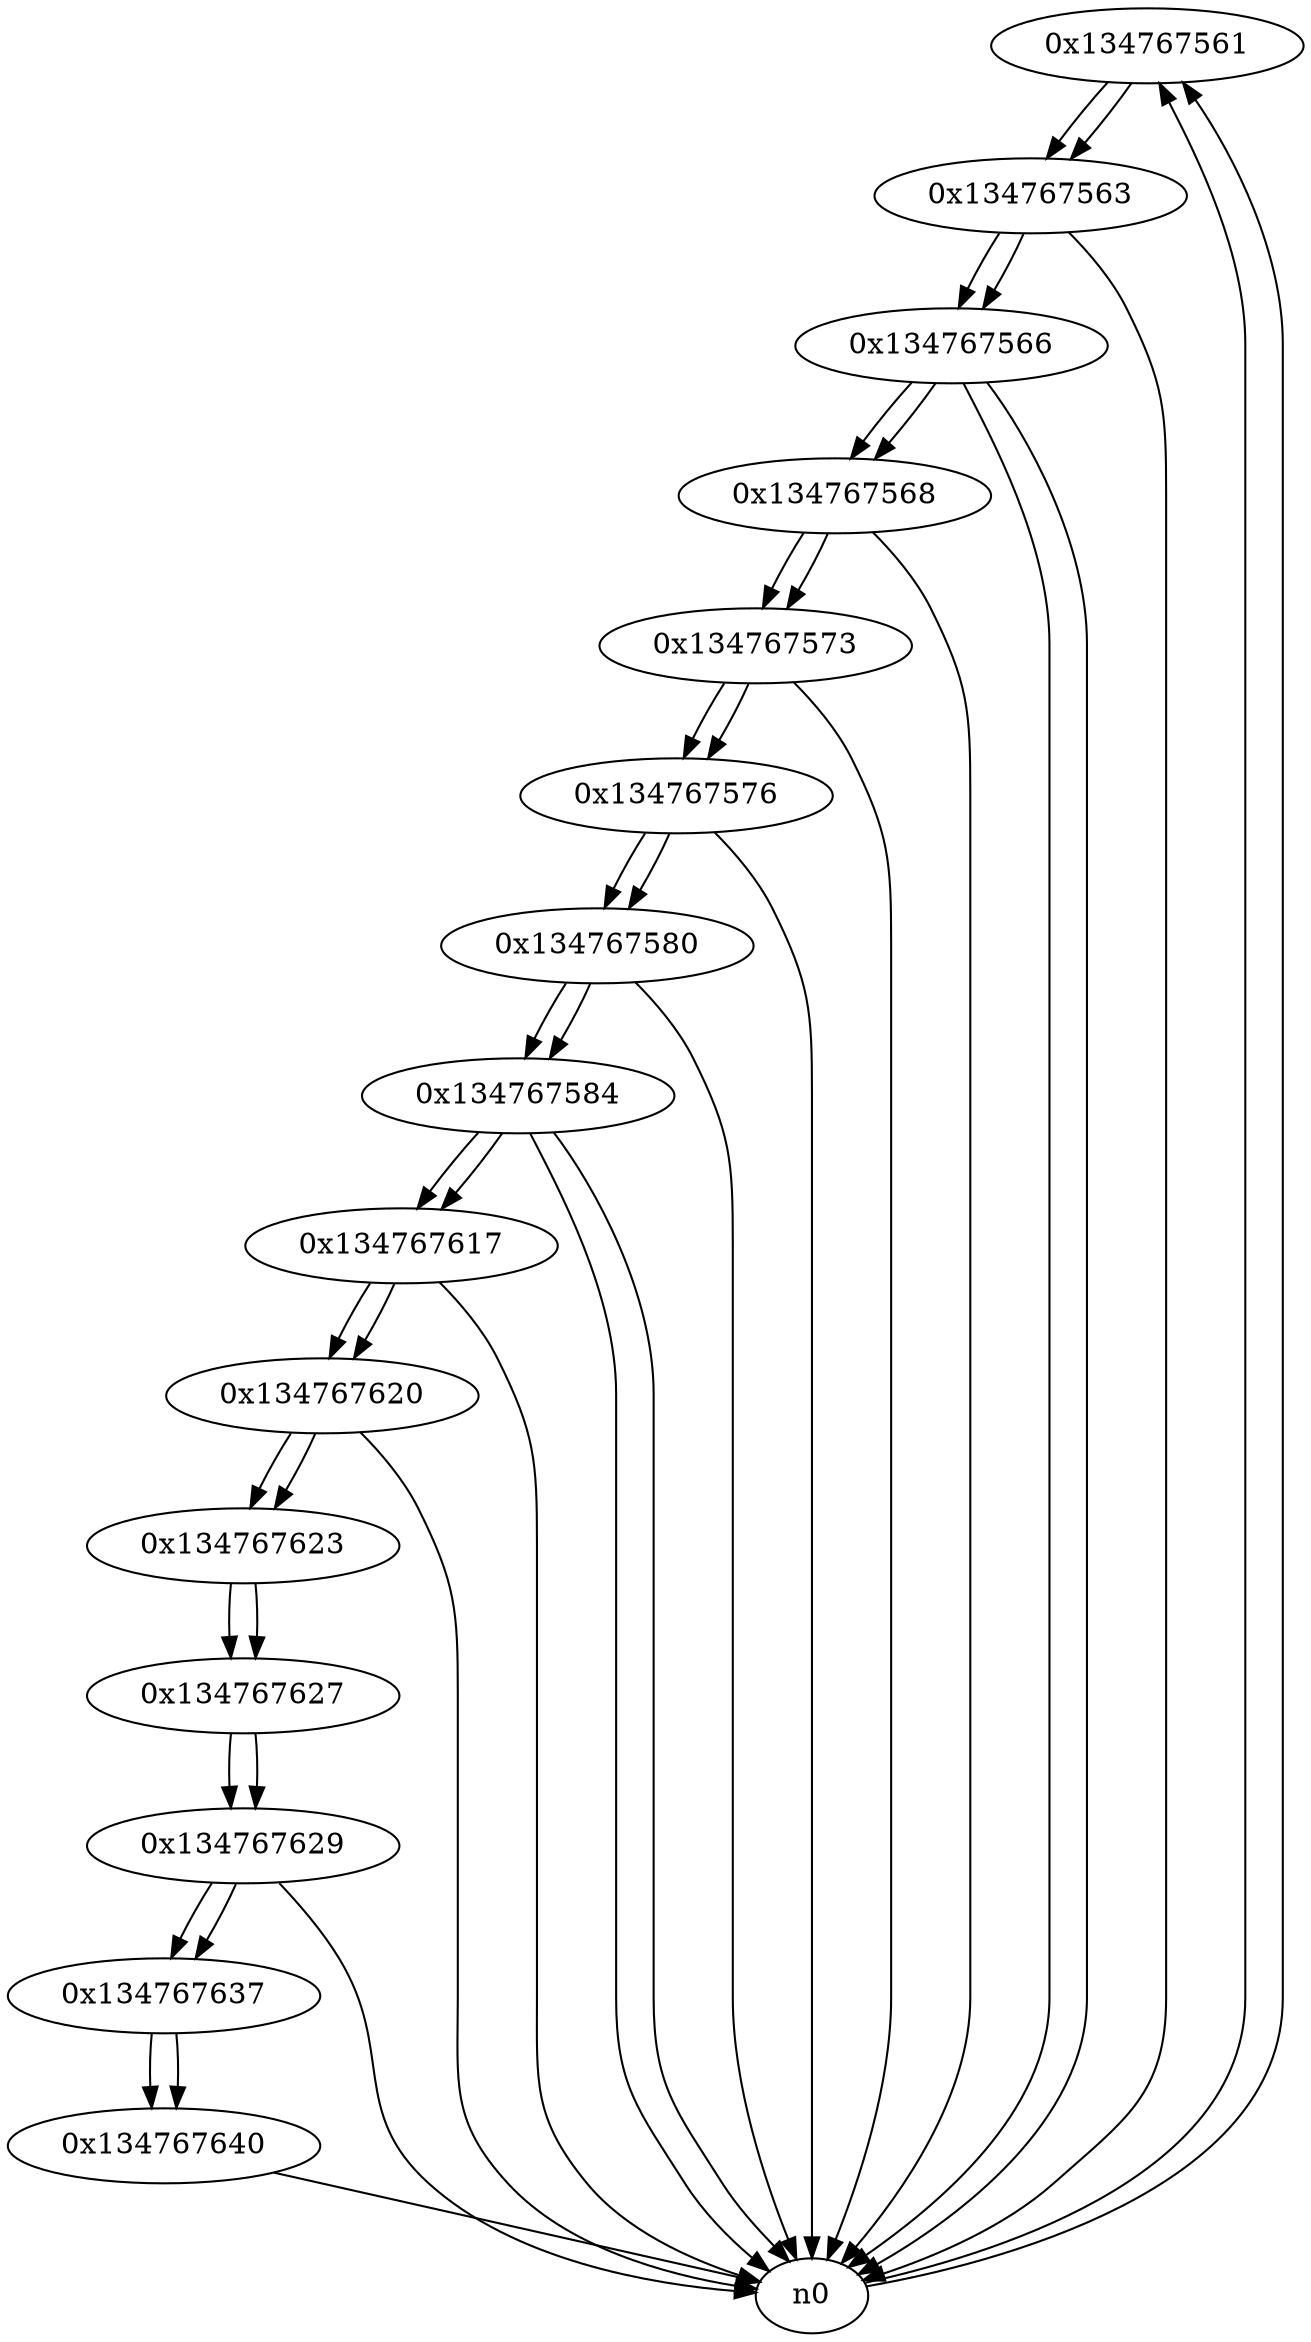 digraph G{
/* nodes */
  n1 [label="0x134767561"]
  n2 [label="0x134767563"]
  n3 [label="0x134767566"]
  n4 [label="0x134767568"]
  n5 [label="0x134767573"]
  n6 [label="0x134767576"]
  n7 [label="0x134767580"]
  n8 [label="0x134767584"]
  n9 [label="0x134767617"]
  n10 [label="0x134767620"]
  n11 [label="0x134767623"]
  n12 [label="0x134767627"]
  n13 [label="0x134767629"]
  n14 [label="0x134767637"]
  n15 [label="0x134767640"]
/* edges */
n1 -> n2;
n0 -> n1;
n0 -> n1;
n2 -> n3;
n2 -> n0;
n1 -> n2;
n3 -> n4;
n3 -> n0;
n3 -> n0;
n2 -> n3;
n4 -> n5;
n4 -> n0;
n3 -> n4;
n5 -> n6;
n5 -> n0;
n4 -> n5;
n6 -> n7;
n6 -> n0;
n5 -> n6;
n7 -> n8;
n7 -> n0;
n6 -> n7;
n8 -> n9;
n8 -> n0;
n8 -> n0;
n7 -> n8;
n9 -> n10;
n9 -> n0;
n8 -> n9;
n10 -> n11;
n10 -> n0;
n9 -> n10;
n11 -> n12;
n10 -> n11;
n12 -> n13;
n11 -> n12;
n13 -> n14;
n13 -> n0;
n12 -> n13;
n14 -> n15;
n13 -> n14;
n15 -> n0;
n14 -> n15;
}

